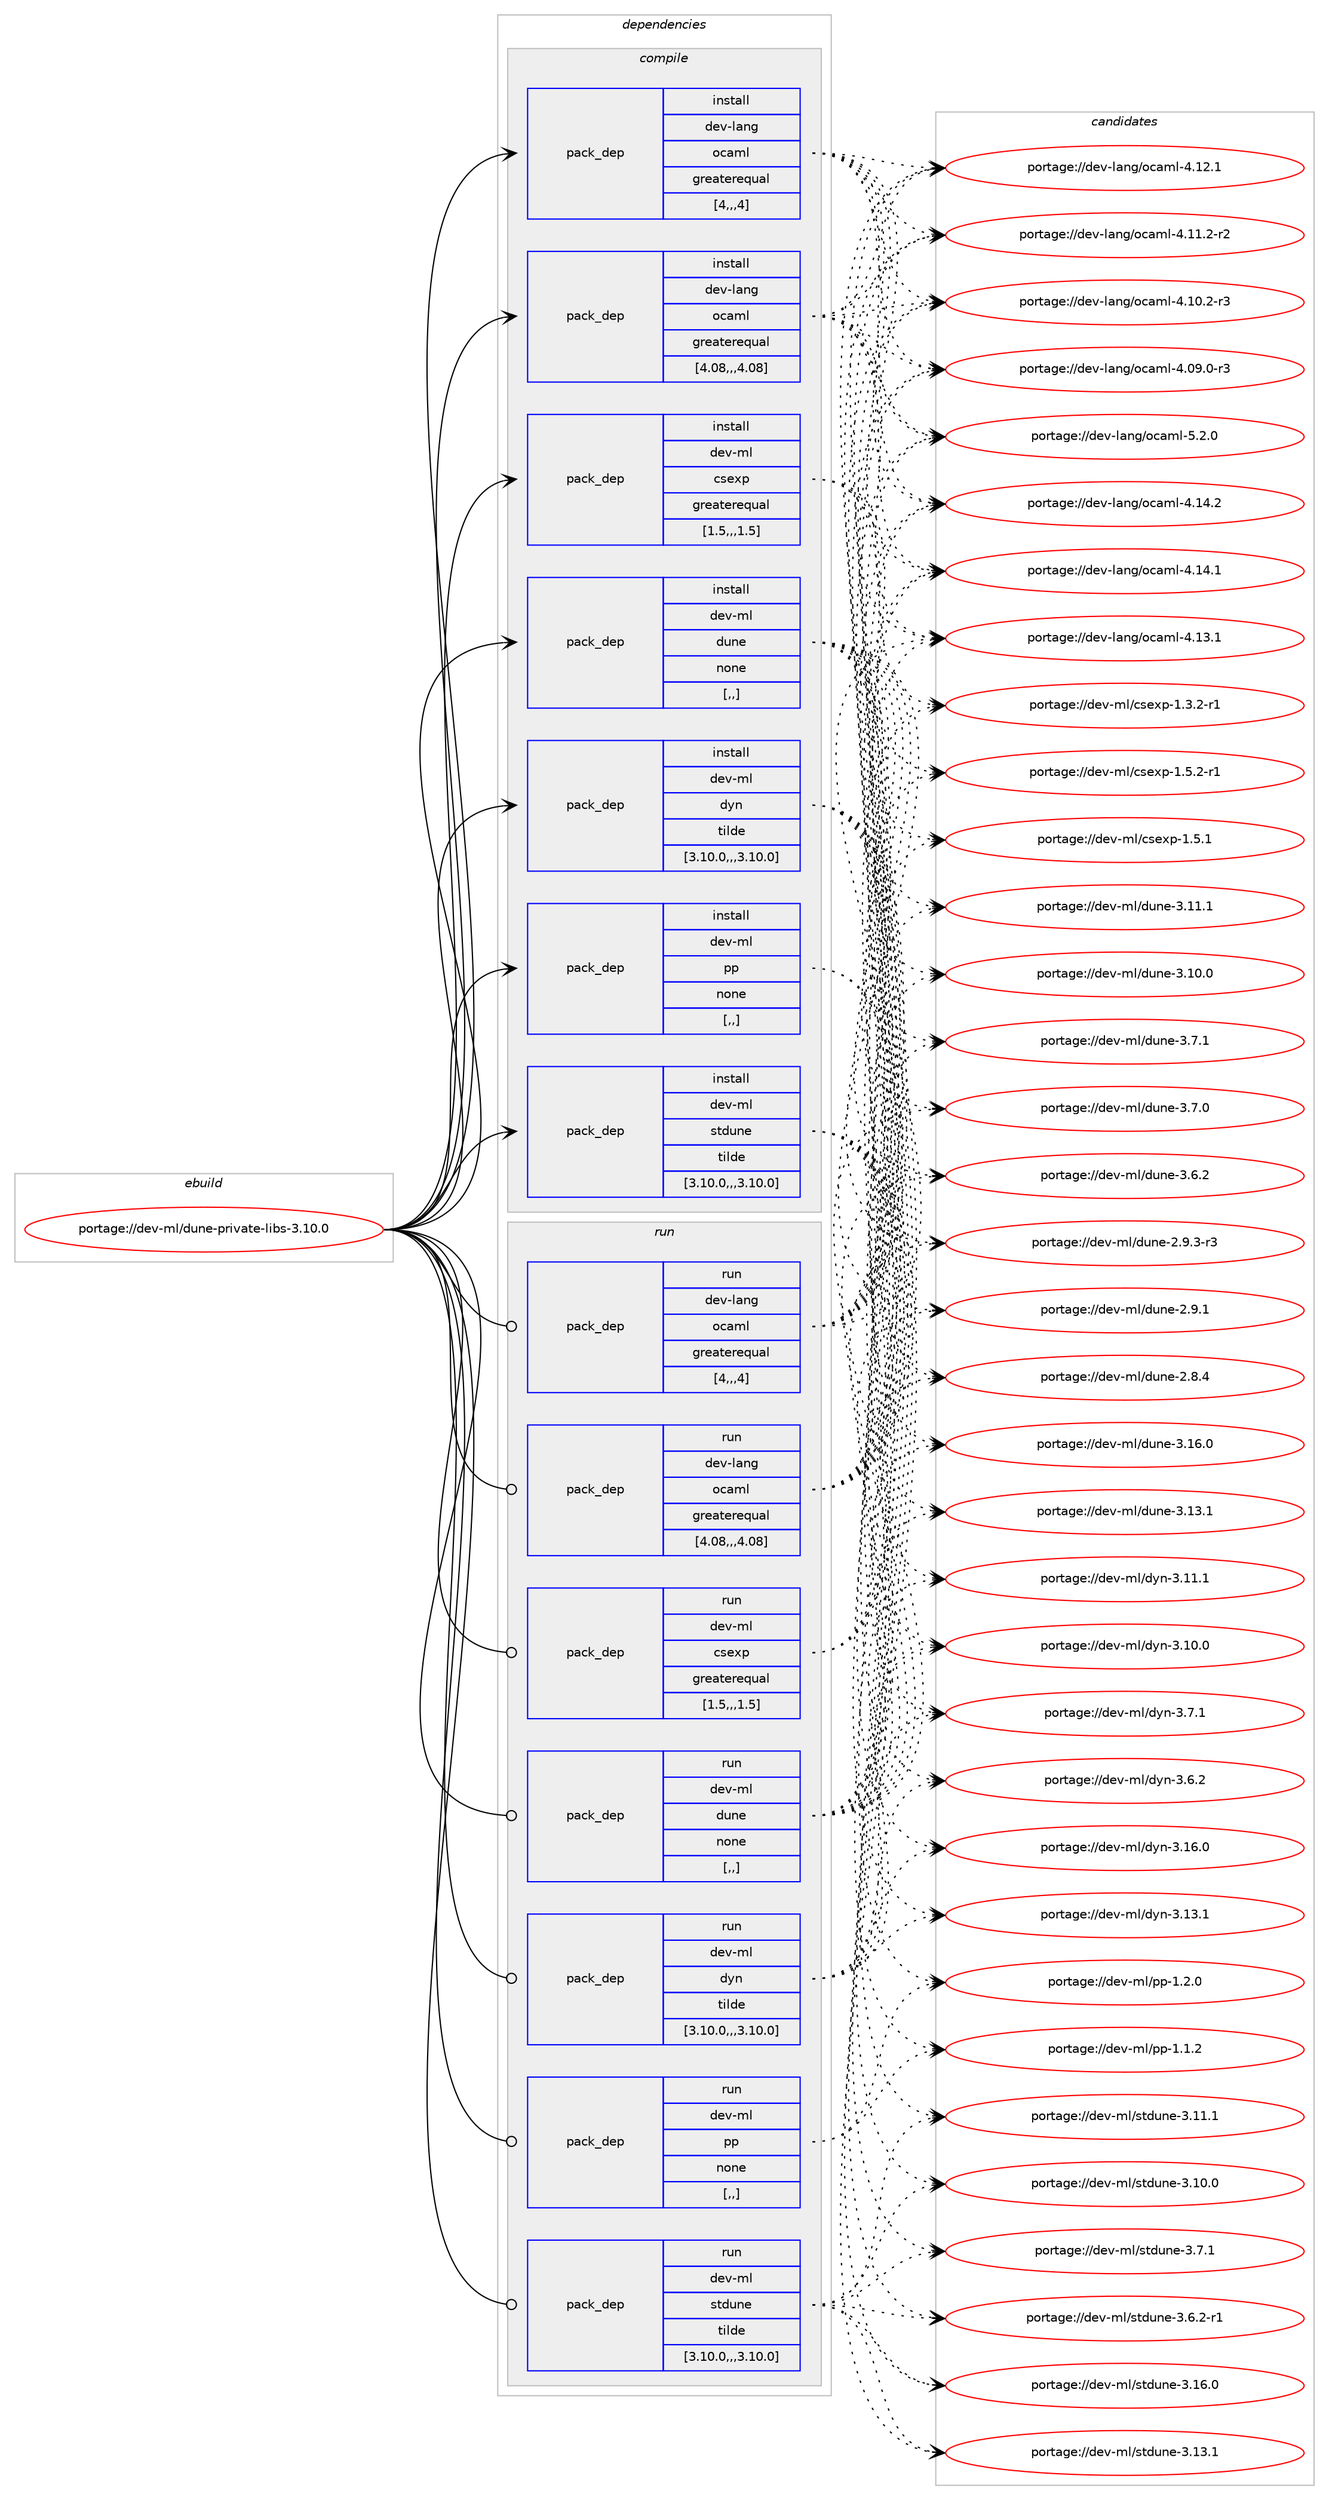 digraph prolog {

# *************
# Graph options
# *************

newrank=true;
concentrate=true;
compound=true;
graph [rankdir=LR,fontname=Helvetica,fontsize=10,ranksep=1.5];#, ranksep=2.5, nodesep=0.2];
edge  [arrowhead=vee];
node  [fontname=Helvetica,fontsize=10];

# **********
# The ebuild
# **********

subgraph cluster_leftcol {
color=gray;
rank=same;
label=<<i>ebuild</i>>;
id [label="portage://dev-ml/dune-private-libs-3.10.0", color=red, width=4, href="../dev-ml/dune-private-libs-3.10.0.svg"];
}

# ****************
# The dependencies
# ****************

subgraph cluster_midcol {
color=gray;
label=<<i>dependencies</i>>;
subgraph cluster_compile {
fillcolor="#eeeeee";
style=filled;
label=<<i>compile</i>>;
subgraph pack87511 {
dependency117716 [label=<<TABLE BORDER="0" CELLBORDER="1" CELLSPACING="0" CELLPADDING="4" WIDTH="220"><TR><TD ROWSPAN="6" CELLPADDING="30">pack_dep</TD></TR><TR><TD WIDTH="110">install</TD></TR><TR><TD>dev-lang</TD></TR><TR><TD>ocaml</TD></TR><TR><TD>greaterequal</TD></TR><TR><TD>[4,,,4]</TD></TR></TABLE>>, shape=none, color=blue];
}
id:e -> dependency117716:w [weight=20,style="solid",arrowhead="vee"];
subgraph pack87512 {
dependency117717 [label=<<TABLE BORDER="0" CELLBORDER="1" CELLSPACING="0" CELLPADDING="4" WIDTH="220"><TR><TD ROWSPAN="6" CELLPADDING="30">pack_dep</TD></TR><TR><TD WIDTH="110">install</TD></TR><TR><TD>dev-lang</TD></TR><TR><TD>ocaml</TD></TR><TR><TD>greaterequal</TD></TR><TR><TD>[4.08,,,4.08]</TD></TR></TABLE>>, shape=none, color=blue];
}
id:e -> dependency117717:w [weight=20,style="solid",arrowhead="vee"];
subgraph pack87513 {
dependency117718 [label=<<TABLE BORDER="0" CELLBORDER="1" CELLSPACING="0" CELLPADDING="4" WIDTH="220"><TR><TD ROWSPAN="6" CELLPADDING="30">pack_dep</TD></TR><TR><TD WIDTH="110">install</TD></TR><TR><TD>dev-ml</TD></TR><TR><TD>csexp</TD></TR><TR><TD>greaterequal</TD></TR><TR><TD>[1.5,,,1.5]</TD></TR></TABLE>>, shape=none, color=blue];
}
id:e -> dependency117718:w [weight=20,style="solid",arrowhead="vee"];
subgraph pack87514 {
dependency117719 [label=<<TABLE BORDER="0" CELLBORDER="1" CELLSPACING="0" CELLPADDING="4" WIDTH="220"><TR><TD ROWSPAN="6" CELLPADDING="30">pack_dep</TD></TR><TR><TD WIDTH="110">install</TD></TR><TR><TD>dev-ml</TD></TR><TR><TD>dune</TD></TR><TR><TD>none</TD></TR><TR><TD>[,,]</TD></TR></TABLE>>, shape=none, color=blue];
}
id:e -> dependency117719:w [weight=20,style="solid",arrowhead="vee"];
subgraph pack87515 {
dependency117720 [label=<<TABLE BORDER="0" CELLBORDER="1" CELLSPACING="0" CELLPADDING="4" WIDTH="220"><TR><TD ROWSPAN="6" CELLPADDING="30">pack_dep</TD></TR><TR><TD WIDTH="110">install</TD></TR><TR><TD>dev-ml</TD></TR><TR><TD>dyn</TD></TR><TR><TD>tilde</TD></TR><TR><TD>[3.10.0,,,3.10.0]</TD></TR></TABLE>>, shape=none, color=blue];
}
id:e -> dependency117720:w [weight=20,style="solid",arrowhead="vee"];
subgraph pack87516 {
dependency117721 [label=<<TABLE BORDER="0" CELLBORDER="1" CELLSPACING="0" CELLPADDING="4" WIDTH="220"><TR><TD ROWSPAN="6" CELLPADDING="30">pack_dep</TD></TR><TR><TD WIDTH="110">install</TD></TR><TR><TD>dev-ml</TD></TR><TR><TD>pp</TD></TR><TR><TD>none</TD></TR><TR><TD>[,,]</TD></TR></TABLE>>, shape=none, color=blue];
}
id:e -> dependency117721:w [weight=20,style="solid",arrowhead="vee"];
subgraph pack87517 {
dependency117722 [label=<<TABLE BORDER="0" CELLBORDER="1" CELLSPACING="0" CELLPADDING="4" WIDTH="220"><TR><TD ROWSPAN="6" CELLPADDING="30">pack_dep</TD></TR><TR><TD WIDTH="110">install</TD></TR><TR><TD>dev-ml</TD></TR><TR><TD>stdune</TD></TR><TR><TD>tilde</TD></TR><TR><TD>[3.10.0,,,3.10.0]</TD></TR></TABLE>>, shape=none, color=blue];
}
id:e -> dependency117722:w [weight=20,style="solid",arrowhead="vee"];
}
subgraph cluster_compileandrun {
fillcolor="#eeeeee";
style=filled;
label=<<i>compile and run</i>>;
}
subgraph cluster_run {
fillcolor="#eeeeee";
style=filled;
label=<<i>run</i>>;
subgraph pack87518 {
dependency117723 [label=<<TABLE BORDER="0" CELLBORDER="1" CELLSPACING="0" CELLPADDING="4" WIDTH="220"><TR><TD ROWSPAN="6" CELLPADDING="30">pack_dep</TD></TR><TR><TD WIDTH="110">run</TD></TR><TR><TD>dev-lang</TD></TR><TR><TD>ocaml</TD></TR><TR><TD>greaterequal</TD></TR><TR><TD>[4,,,4]</TD></TR></TABLE>>, shape=none, color=blue];
}
id:e -> dependency117723:w [weight=20,style="solid",arrowhead="odot"];
subgraph pack87519 {
dependency117724 [label=<<TABLE BORDER="0" CELLBORDER="1" CELLSPACING="0" CELLPADDING="4" WIDTH="220"><TR><TD ROWSPAN="6" CELLPADDING="30">pack_dep</TD></TR><TR><TD WIDTH="110">run</TD></TR><TR><TD>dev-lang</TD></TR><TR><TD>ocaml</TD></TR><TR><TD>greaterequal</TD></TR><TR><TD>[4.08,,,4.08]</TD></TR></TABLE>>, shape=none, color=blue];
}
id:e -> dependency117724:w [weight=20,style="solid",arrowhead="odot"];
subgraph pack87520 {
dependency117725 [label=<<TABLE BORDER="0" CELLBORDER="1" CELLSPACING="0" CELLPADDING="4" WIDTH="220"><TR><TD ROWSPAN="6" CELLPADDING="30">pack_dep</TD></TR><TR><TD WIDTH="110">run</TD></TR><TR><TD>dev-ml</TD></TR><TR><TD>csexp</TD></TR><TR><TD>greaterequal</TD></TR><TR><TD>[1.5,,,1.5]</TD></TR></TABLE>>, shape=none, color=blue];
}
id:e -> dependency117725:w [weight=20,style="solid",arrowhead="odot"];
subgraph pack87521 {
dependency117726 [label=<<TABLE BORDER="0" CELLBORDER="1" CELLSPACING="0" CELLPADDING="4" WIDTH="220"><TR><TD ROWSPAN="6" CELLPADDING="30">pack_dep</TD></TR><TR><TD WIDTH="110">run</TD></TR><TR><TD>dev-ml</TD></TR><TR><TD>dune</TD></TR><TR><TD>none</TD></TR><TR><TD>[,,]</TD></TR></TABLE>>, shape=none, color=blue];
}
id:e -> dependency117726:w [weight=20,style="solid",arrowhead="odot"];
subgraph pack87522 {
dependency117727 [label=<<TABLE BORDER="0" CELLBORDER="1" CELLSPACING="0" CELLPADDING="4" WIDTH="220"><TR><TD ROWSPAN="6" CELLPADDING="30">pack_dep</TD></TR><TR><TD WIDTH="110">run</TD></TR><TR><TD>dev-ml</TD></TR><TR><TD>dyn</TD></TR><TR><TD>tilde</TD></TR><TR><TD>[3.10.0,,,3.10.0]</TD></TR></TABLE>>, shape=none, color=blue];
}
id:e -> dependency117727:w [weight=20,style="solid",arrowhead="odot"];
subgraph pack87523 {
dependency117728 [label=<<TABLE BORDER="0" CELLBORDER="1" CELLSPACING="0" CELLPADDING="4" WIDTH="220"><TR><TD ROWSPAN="6" CELLPADDING="30">pack_dep</TD></TR><TR><TD WIDTH="110">run</TD></TR><TR><TD>dev-ml</TD></TR><TR><TD>pp</TD></TR><TR><TD>none</TD></TR><TR><TD>[,,]</TD></TR></TABLE>>, shape=none, color=blue];
}
id:e -> dependency117728:w [weight=20,style="solid",arrowhead="odot"];
subgraph pack87524 {
dependency117729 [label=<<TABLE BORDER="0" CELLBORDER="1" CELLSPACING="0" CELLPADDING="4" WIDTH="220"><TR><TD ROWSPAN="6" CELLPADDING="30">pack_dep</TD></TR><TR><TD WIDTH="110">run</TD></TR><TR><TD>dev-ml</TD></TR><TR><TD>stdune</TD></TR><TR><TD>tilde</TD></TR><TR><TD>[3.10.0,,,3.10.0]</TD></TR></TABLE>>, shape=none, color=blue];
}
id:e -> dependency117729:w [weight=20,style="solid",arrowhead="odot"];
}
}

# **************
# The candidates
# **************

subgraph cluster_choices {
rank=same;
color=gray;
label=<<i>candidates</i>>;

subgraph choice87511 {
color=black;
nodesep=1;
choice1001011184510897110103471119997109108455346504648 [label="portage://dev-lang/ocaml-5.2.0", color=red, width=4,href="../dev-lang/ocaml-5.2.0.svg"];
choice100101118451089711010347111999710910845524649524650 [label="portage://dev-lang/ocaml-4.14.2", color=red, width=4,href="../dev-lang/ocaml-4.14.2.svg"];
choice100101118451089711010347111999710910845524649524649 [label="portage://dev-lang/ocaml-4.14.1", color=red, width=4,href="../dev-lang/ocaml-4.14.1.svg"];
choice100101118451089711010347111999710910845524649514649 [label="portage://dev-lang/ocaml-4.13.1", color=red, width=4,href="../dev-lang/ocaml-4.13.1.svg"];
choice100101118451089711010347111999710910845524649504649 [label="portage://dev-lang/ocaml-4.12.1", color=red, width=4,href="../dev-lang/ocaml-4.12.1.svg"];
choice1001011184510897110103471119997109108455246494946504511450 [label="portage://dev-lang/ocaml-4.11.2-r2", color=red, width=4,href="../dev-lang/ocaml-4.11.2-r2.svg"];
choice1001011184510897110103471119997109108455246494846504511451 [label="portage://dev-lang/ocaml-4.10.2-r3", color=red, width=4,href="../dev-lang/ocaml-4.10.2-r3.svg"];
choice1001011184510897110103471119997109108455246485746484511451 [label="portage://dev-lang/ocaml-4.09.0-r3", color=red, width=4,href="../dev-lang/ocaml-4.09.0-r3.svg"];
dependency117716:e -> choice1001011184510897110103471119997109108455346504648:w [style=dotted,weight="100"];
dependency117716:e -> choice100101118451089711010347111999710910845524649524650:w [style=dotted,weight="100"];
dependency117716:e -> choice100101118451089711010347111999710910845524649524649:w [style=dotted,weight="100"];
dependency117716:e -> choice100101118451089711010347111999710910845524649514649:w [style=dotted,weight="100"];
dependency117716:e -> choice100101118451089711010347111999710910845524649504649:w [style=dotted,weight="100"];
dependency117716:e -> choice1001011184510897110103471119997109108455246494946504511450:w [style=dotted,weight="100"];
dependency117716:e -> choice1001011184510897110103471119997109108455246494846504511451:w [style=dotted,weight="100"];
dependency117716:e -> choice1001011184510897110103471119997109108455246485746484511451:w [style=dotted,weight="100"];
}
subgraph choice87512 {
color=black;
nodesep=1;
choice1001011184510897110103471119997109108455346504648 [label="portage://dev-lang/ocaml-5.2.0", color=red, width=4,href="../dev-lang/ocaml-5.2.0.svg"];
choice100101118451089711010347111999710910845524649524650 [label="portage://dev-lang/ocaml-4.14.2", color=red, width=4,href="../dev-lang/ocaml-4.14.2.svg"];
choice100101118451089711010347111999710910845524649524649 [label="portage://dev-lang/ocaml-4.14.1", color=red, width=4,href="../dev-lang/ocaml-4.14.1.svg"];
choice100101118451089711010347111999710910845524649514649 [label="portage://dev-lang/ocaml-4.13.1", color=red, width=4,href="../dev-lang/ocaml-4.13.1.svg"];
choice100101118451089711010347111999710910845524649504649 [label="portage://dev-lang/ocaml-4.12.1", color=red, width=4,href="../dev-lang/ocaml-4.12.1.svg"];
choice1001011184510897110103471119997109108455246494946504511450 [label="portage://dev-lang/ocaml-4.11.2-r2", color=red, width=4,href="../dev-lang/ocaml-4.11.2-r2.svg"];
choice1001011184510897110103471119997109108455246494846504511451 [label="portage://dev-lang/ocaml-4.10.2-r3", color=red, width=4,href="../dev-lang/ocaml-4.10.2-r3.svg"];
choice1001011184510897110103471119997109108455246485746484511451 [label="portage://dev-lang/ocaml-4.09.0-r3", color=red, width=4,href="../dev-lang/ocaml-4.09.0-r3.svg"];
dependency117717:e -> choice1001011184510897110103471119997109108455346504648:w [style=dotted,weight="100"];
dependency117717:e -> choice100101118451089711010347111999710910845524649524650:w [style=dotted,weight="100"];
dependency117717:e -> choice100101118451089711010347111999710910845524649524649:w [style=dotted,weight="100"];
dependency117717:e -> choice100101118451089711010347111999710910845524649514649:w [style=dotted,weight="100"];
dependency117717:e -> choice100101118451089711010347111999710910845524649504649:w [style=dotted,weight="100"];
dependency117717:e -> choice1001011184510897110103471119997109108455246494946504511450:w [style=dotted,weight="100"];
dependency117717:e -> choice1001011184510897110103471119997109108455246494846504511451:w [style=dotted,weight="100"];
dependency117717:e -> choice1001011184510897110103471119997109108455246485746484511451:w [style=dotted,weight="100"];
}
subgraph choice87513 {
color=black;
nodesep=1;
choice1001011184510910847991151011201124549465346504511449 [label="portage://dev-ml/csexp-1.5.2-r1", color=red, width=4,href="../dev-ml/csexp-1.5.2-r1.svg"];
choice100101118451091084799115101120112454946534649 [label="portage://dev-ml/csexp-1.5.1", color=red, width=4,href="../dev-ml/csexp-1.5.1.svg"];
choice1001011184510910847991151011201124549465146504511449 [label="portage://dev-ml/csexp-1.3.2-r1", color=red, width=4,href="../dev-ml/csexp-1.3.2-r1.svg"];
dependency117718:e -> choice1001011184510910847991151011201124549465346504511449:w [style=dotted,weight="100"];
dependency117718:e -> choice100101118451091084799115101120112454946534649:w [style=dotted,weight="100"];
dependency117718:e -> choice1001011184510910847991151011201124549465146504511449:w [style=dotted,weight="100"];
}
subgraph choice87514 {
color=black;
nodesep=1;
choice100101118451091084710011711010145514649544648 [label="portage://dev-ml/dune-3.16.0", color=red, width=4,href="../dev-ml/dune-3.16.0.svg"];
choice100101118451091084710011711010145514649514649 [label="portage://dev-ml/dune-3.13.1", color=red, width=4,href="../dev-ml/dune-3.13.1.svg"];
choice100101118451091084710011711010145514649494649 [label="portage://dev-ml/dune-3.11.1", color=red, width=4,href="../dev-ml/dune-3.11.1.svg"];
choice100101118451091084710011711010145514649484648 [label="portage://dev-ml/dune-3.10.0", color=red, width=4,href="../dev-ml/dune-3.10.0.svg"];
choice1001011184510910847100117110101455146554649 [label="portage://dev-ml/dune-3.7.1", color=red, width=4,href="../dev-ml/dune-3.7.1.svg"];
choice1001011184510910847100117110101455146554648 [label="portage://dev-ml/dune-3.7.0", color=red, width=4,href="../dev-ml/dune-3.7.0.svg"];
choice1001011184510910847100117110101455146544650 [label="portage://dev-ml/dune-3.6.2", color=red, width=4,href="../dev-ml/dune-3.6.2.svg"];
choice10010111845109108471001171101014550465746514511451 [label="portage://dev-ml/dune-2.9.3-r3", color=red, width=4,href="../dev-ml/dune-2.9.3-r3.svg"];
choice1001011184510910847100117110101455046574649 [label="portage://dev-ml/dune-2.9.1", color=red, width=4,href="../dev-ml/dune-2.9.1.svg"];
choice1001011184510910847100117110101455046564652 [label="portage://dev-ml/dune-2.8.4", color=red, width=4,href="../dev-ml/dune-2.8.4.svg"];
dependency117719:e -> choice100101118451091084710011711010145514649544648:w [style=dotted,weight="100"];
dependency117719:e -> choice100101118451091084710011711010145514649514649:w [style=dotted,weight="100"];
dependency117719:e -> choice100101118451091084710011711010145514649494649:w [style=dotted,weight="100"];
dependency117719:e -> choice100101118451091084710011711010145514649484648:w [style=dotted,weight="100"];
dependency117719:e -> choice1001011184510910847100117110101455146554649:w [style=dotted,weight="100"];
dependency117719:e -> choice1001011184510910847100117110101455146554648:w [style=dotted,weight="100"];
dependency117719:e -> choice1001011184510910847100117110101455146544650:w [style=dotted,weight="100"];
dependency117719:e -> choice10010111845109108471001171101014550465746514511451:w [style=dotted,weight="100"];
dependency117719:e -> choice1001011184510910847100117110101455046574649:w [style=dotted,weight="100"];
dependency117719:e -> choice1001011184510910847100117110101455046564652:w [style=dotted,weight="100"];
}
subgraph choice87515 {
color=black;
nodesep=1;
choice100101118451091084710012111045514649544648 [label="portage://dev-ml/dyn-3.16.0", color=red, width=4,href="../dev-ml/dyn-3.16.0.svg"];
choice100101118451091084710012111045514649514649 [label="portage://dev-ml/dyn-3.13.1", color=red, width=4,href="../dev-ml/dyn-3.13.1.svg"];
choice100101118451091084710012111045514649494649 [label="portage://dev-ml/dyn-3.11.1", color=red, width=4,href="../dev-ml/dyn-3.11.1.svg"];
choice100101118451091084710012111045514649484648 [label="portage://dev-ml/dyn-3.10.0", color=red, width=4,href="../dev-ml/dyn-3.10.0.svg"];
choice1001011184510910847100121110455146554649 [label="portage://dev-ml/dyn-3.7.1", color=red, width=4,href="../dev-ml/dyn-3.7.1.svg"];
choice1001011184510910847100121110455146544650 [label="portage://dev-ml/dyn-3.6.2", color=red, width=4,href="../dev-ml/dyn-3.6.2.svg"];
dependency117720:e -> choice100101118451091084710012111045514649544648:w [style=dotted,weight="100"];
dependency117720:e -> choice100101118451091084710012111045514649514649:w [style=dotted,weight="100"];
dependency117720:e -> choice100101118451091084710012111045514649494649:w [style=dotted,weight="100"];
dependency117720:e -> choice100101118451091084710012111045514649484648:w [style=dotted,weight="100"];
dependency117720:e -> choice1001011184510910847100121110455146554649:w [style=dotted,weight="100"];
dependency117720:e -> choice1001011184510910847100121110455146544650:w [style=dotted,weight="100"];
}
subgraph choice87516 {
color=black;
nodesep=1;
choice1001011184510910847112112454946504648 [label="portage://dev-ml/pp-1.2.0", color=red, width=4,href="../dev-ml/pp-1.2.0.svg"];
choice1001011184510910847112112454946494650 [label="portage://dev-ml/pp-1.1.2", color=red, width=4,href="../dev-ml/pp-1.1.2.svg"];
dependency117721:e -> choice1001011184510910847112112454946504648:w [style=dotted,weight="100"];
dependency117721:e -> choice1001011184510910847112112454946494650:w [style=dotted,weight="100"];
}
subgraph choice87517 {
color=black;
nodesep=1;
choice100101118451091084711511610011711010145514649544648 [label="portage://dev-ml/stdune-3.16.0", color=red, width=4,href="../dev-ml/stdune-3.16.0.svg"];
choice100101118451091084711511610011711010145514649514649 [label="portage://dev-ml/stdune-3.13.1", color=red, width=4,href="../dev-ml/stdune-3.13.1.svg"];
choice100101118451091084711511610011711010145514649494649 [label="portage://dev-ml/stdune-3.11.1", color=red, width=4,href="../dev-ml/stdune-3.11.1.svg"];
choice100101118451091084711511610011711010145514649484648 [label="portage://dev-ml/stdune-3.10.0", color=red, width=4,href="../dev-ml/stdune-3.10.0.svg"];
choice1001011184510910847115116100117110101455146554649 [label="portage://dev-ml/stdune-3.7.1", color=red, width=4,href="../dev-ml/stdune-3.7.1.svg"];
choice10010111845109108471151161001171101014551465446504511449 [label="portage://dev-ml/stdune-3.6.2-r1", color=red, width=4,href="../dev-ml/stdune-3.6.2-r1.svg"];
dependency117722:e -> choice100101118451091084711511610011711010145514649544648:w [style=dotted,weight="100"];
dependency117722:e -> choice100101118451091084711511610011711010145514649514649:w [style=dotted,weight="100"];
dependency117722:e -> choice100101118451091084711511610011711010145514649494649:w [style=dotted,weight="100"];
dependency117722:e -> choice100101118451091084711511610011711010145514649484648:w [style=dotted,weight="100"];
dependency117722:e -> choice1001011184510910847115116100117110101455146554649:w [style=dotted,weight="100"];
dependency117722:e -> choice10010111845109108471151161001171101014551465446504511449:w [style=dotted,weight="100"];
}
subgraph choice87518 {
color=black;
nodesep=1;
choice1001011184510897110103471119997109108455346504648 [label="portage://dev-lang/ocaml-5.2.0", color=red, width=4,href="../dev-lang/ocaml-5.2.0.svg"];
choice100101118451089711010347111999710910845524649524650 [label="portage://dev-lang/ocaml-4.14.2", color=red, width=4,href="../dev-lang/ocaml-4.14.2.svg"];
choice100101118451089711010347111999710910845524649524649 [label="portage://dev-lang/ocaml-4.14.1", color=red, width=4,href="../dev-lang/ocaml-4.14.1.svg"];
choice100101118451089711010347111999710910845524649514649 [label="portage://dev-lang/ocaml-4.13.1", color=red, width=4,href="../dev-lang/ocaml-4.13.1.svg"];
choice100101118451089711010347111999710910845524649504649 [label="portage://dev-lang/ocaml-4.12.1", color=red, width=4,href="../dev-lang/ocaml-4.12.1.svg"];
choice1001011184510897110103471119997109108455246494946504511450 [label="portage://dev-lang/ocaml-4.11.2-r2", color=red, width=4,href="../dev-lang/ocaml-4.11.2-r2.svg"];
choice1001011184510897110103471119997109108455246494846504511451 [label="portage://dev-lang/ocaml-4.10.2-r3", color=red, width=4,href="../dev-lang/ocaml-4.10.2-r3.svg"];
choice1001011184510897110103471119997109108455246485746484511451 [label="portage://dev-lang/ocaml-4.09.0-r3", color=red, width=4,href="../dev-lang/ocaml-4.09.0-r3.svg"];
dependency117723:e -> choice1001011184510897110103471119997109108455346504648:w [style=dotted,weight="100"];
dependency117723:e -> choice100101118451089711010347111999710910845524649524650:w [style=dotted,weight="100"];
dependency117723:e -> choice100101118451089711010347111999710910845524649524649:w [style=dotted,weight="100"];
dependency117723:e -> choice100101118451089711010347111999710910845524649514649:w [style=dotted,weight="100"];
dependency117723:e -> choice100101118451089711010347111999710910845524649504649:w [style=dotted,weight="100"];
dependency117723:e -> choice1001011184510897110103471119997109108455246494946504511450:w [style=dotted,weight="100"];
dependency117723:e -> choice1001011184510897110103471119997109108455246494846504511451:w [style=dotted,weight="100"];
dependency117723:e -> choice1001011184510897110103471119997109108455246485746484511451:w [style=dotted,weight="100"];
}
subgraph choice87519 {
color=black;
nodesep=1;
choice1001011184510897110103471119997109108455346504648 [label="portage://dev-lang/ocaml-5.2.0", color=red, width=4,href="../dev-lang/ocaml-5.2.0.svg"];
choice100101118451089711010347111999710910845524649524650 [label="portage://dev-lang/ocaml-4.14.2", color=red, width=4,href="../dev-lang/ocaml-4.14.2.svg"];
choice100101118451089711010347111999710910845524649524649 [label="portage://dev-lang/ocaml-4.14.1", color=red, width=4,href="../dev-lang/ocaml-4.14.1.svg"];
choice100101118451089711010347111999710910845524649514649 [label="portage://dev-lang/ocaml-4.13.1", color=red, width=4,href="../dev-lang/ocaml-4.13.1.svg"];
choice100101118451089711010347111999710910845524649504649 [label="portage://dev-lang/ocaml-4.12.1", color=red, width=4,href="../dev-lang/ocaml-4.12.1.svg"];
choice1001011184510897110103471119997109108455246494946504511450 [label="portage://dev-lang/ocaml-4.11.2-r2", color=red, width=4,href="../dev-lang/ocaml-4.11.2-r2.svg"];
choice1001011184510897110103471119997109108455246494846504511451 [label="portage://dev-lang/ocaml-4.10.2-r3", color=red, width=4,href="../dev-lang/ocaml-4.10.2-r3.svg"];
choice1001011184510897110103471119997109108455246485746484511451 [label="portage://dev-lang/ocaml-4.09.0-r3", color=red, width=4,href="../dev-lang/ocaml-4.09.0-r3.svg"];
dependency117724:e -> choice1001011184510897110103471119997109108455346504648:w [style=dotted,weight="100"];
dependency117724:e -> choice100101118451089711010347111999710910845524649524650:w [style=dotted,weight="100"];
dependency117724:e -> choice100101118451089711010347111999710910845524649524649:w [style=dotted,weight="100"];
dependency117724:e -> choice100101118451089711010347111999710910845524649514649:w [style=dotted,weight="100"];
dependency117724:e -> choice100101118451089711010347111999710910845524649504649:w [style=dotted,weight="100"];
dependency117724:e -> choice1001011184510897110103471119997109108455246494946504511450:w [style=dotted,weight="100"];
dependency117724:e -> choice1001011184510897110103471119997109108455246494846504511451:w [style=dotted,weight="100"];
dependency117724:e -> choice1001011184510897110103471119997109108455246485746484511451:w [style=dotted,weight="100"];
}
subgraph choice87520 {
color=black;
nodesep=1;
choice1001011184510910847991151011201124549465346504511449 [label="portage://dev-ml/csexp-1.5.2-r1", color=red, width=4,href="../dev-ml/csexp-1.5.2-r1.svg"];
choice100101118451091084799115101120112454946534649 [label="portage://dev-ml/csexp-1.5.1", color=red, width=4,href="../dev-ml/csexp-1.5.1.svg"];
choice1001011184510910847991151011201124549465146504511449 [label="portage://dev-ml/csexp-1.3.2-r1", color=red, width=4,href="../dev-ml/csexp-1.3.2-r1.svg"];
dependency117725:e -> choice1001011184510910847991151011201124549465346504511449:w [style=dotted,weight="100"];
dependency117725:e -> choice100101118451091084799115101120112454946534649:w [style=dotted,weight="100"];
dependency117725:e -> choice1001011184510910847991151011201124549465146504511449:w [style=dotted,weight="100"];
}
subgraph choice87521 {
color=black;
nodesep=1;
choice100101118451091084710011711010145514649544648 [label="portage://dev-ml/dune-3.16.0", color=red, width=4,href="../dev-ml/dune-3.16.0.svg"];
choice100101118451091084710011711010145514649514649 [label="portage://dev-ml/dune-3.13.1", color=red, width=4,href="../dev-ml/dune-3.13.1.svg"];
choice100101118451091084710011711010145514649494649 [label="portage://dev-ml/dune-3.11.1", color=red, width=4,href="../dev-ml/dune-3.11.1.svg"];
choice100101118451091084710011711010145514649484648 [label="portage://dev-ml/dune-3.10.0", color=red, width=4,href="../dev-ml/dune-3.10.0.svg"];
choice1001011184510910847100117110101455146554649 [label="portage://dev-ml/dune-3.7.1", color=red, width=4,href="../dev-ml/dune-3.7.1.svg"];
choice1001011184510910847100117110101455146554648 [label="portage://dev-ml/dune-3.7.0", color=red, width=4,href="../dev-ml/dune-3.7.0.svg"];
choice1001011184510910847100117110101455146544650 [label="portage://dev-ml/dune-3.6.2", color=red, width=4,href="../dev-ml/dune-3.6.2.svg"];
choice10010111845109108471001171101014550465746514511451 [label="portage://dev-ml/dune-2.9.3-r3", color=red, width=4,href="../dev-ml/dune-2.9.3-r3.svg"];
choice1001011184510910847100117110101455046574649 [label="portage://dev-ml/dune-2.9.1", color=red, width=4,href="../dev-ml/dune-2.9.1.svg"];
choice1001011184510910847100117110101455046564652 [label="portage://dev-ml/dune-2.8.4", color=red, width=4,href="../dev-ml/dune-2.8.4.svg"];
dependency117726:e -> choice100101118451091084710011711010145514649544648:w [style=dotted,weight="100"];
dependency117726:e -> choice100101118451091084710011711010145514649514649:w [style=dotted,weight="100"];
dependency117726:e -> choice100101118451091084710011711010145514649494649:w [style=dotted,weight="100"];
dependency117726:e -> choice100101118451091084710011711010145514649484648:w [style=dotted,weight="100"];
dependency117726:e -> choice1001011184510910847100117110101455146554649:w [style=dotted,weight="100"];
dependency117726:e -> choice1001011184510910847100117110101455146554648:w [style=dotted,weight="100"];
dependency117726:e -> choice1001011184510910847100117110101455146544650:w [style=dotted,weight="100"];
dependency117726:e -> choice10010111845109108471001171101014550465746514511451:w [style=dotted,weight="100"];
dependency117726:e -> choice1001011184510910847100117110101455046574649:w [style=dotted,weight="100"];
dependency117726:e -> choice1001011184510910847100117110101455046564652:w [style=dotted,weight="100"];
}
subgraph choice87522 {
color=black;
nodesep=1;
choice100101118451091084710012111045514649544648 [label="portage://dev-ml/dyn-3.16.0", color=red, width=4,href="../dev-ml/dyn-3.16.0.svg"];
choice100101118451091084710012111045514649514649 [label="portage://dev-ml/dyn-3.13.1", color=red, width=4,href="../dev-ml/dyn-3.13.1.svg"];
choice100101118451091084710012111045514649494649 [label="portage://dev-ml/dyn-3.11.1", color=red, width=4,href="../dev-ml/dyn-3.11.1.svg"];
choice100101118451091084710012111045514649484648 [label="portage://dev-ml/dyn-3.10.0", color=red, width=4,href="../dev-ml/dyn-3.10.0.svg"];
choice1001011184510910847100121110455146554649 [label="portage://dev-ml/dyn-3.7.1", color=red, width=4,href="../dev-ml/dyn-3.7.1.svg"];
choice1001011184510910847100121110455146544650 [label="portage://dev-ml/dyn-3.6.2", color=red, width=4,href="../dev-ml/dyn-3.6.2.svg"];
dependency117727:e -> choice100101118451091084710012111045514649544648:w [style=dotted,weight="100"];
dependency117727:e -> choice100101118451091084710012111045514649514649:w [style=dotted,weight="100"];
dependency117727:e -> choice100101118451091084710012111045514649494649:w [style=dotted,weight="100"];
dependency117727:e -> choice100101118451091084710012111045514649484648:w [style=dotted,weight="100"];
dependency117727:e -> choice1001011184510910847100121110455146554649:w [style=dotted,weight="100"];
dependency117727:e -> choice1001011184510910847100121110455146544650:w [style=dotted,weight="100"];
}
subgraph choice87523 {
color=black;
nodesep=1;
choice1001011184510910847112112454946504648 [label="portage://dev-ml/pp-1.2.0", color=red, width=4,href="../dev-ml/pp-1.2.0.svg"];
choice1001011184510910847112112454946494650 [label="portage://dev-ml/pp-1.1.2", color=red, width=4,href="../dev-ml/pp-1.1.2.svg"];
dependency117728:e -> choice1001011184510910847112112454946504648:w [style=dotted,weight="100"];
dependency117728:e -> choice1001011184510910847112112454946494650:w [style=dotted,weight="100"];
}
subgraph choice87524 {
color=black;
nodesep=1;
choice100101118451091084711511610011711010145514649544648 [label="portage://dev-ml/stdune-3.16.0", color=red, width=4,href="../dev-ml/stdune-3.16.0.svg"];
choice100101118451091084711511610011711010145514649514649 [label="portage://dev-ml/stdune-3.13.1", color=red, width=4,href="../dev-ml/stdune-3.13.1.svg"];
choice100101118451091084711511610011711010145514649494649 [label="portage://dev-ml/stdune-3.11.1", color=red, width=4,href="../dev-ml/stdune-3.11.1.svg"];
choice100101118451091084711511610011711010145514649484648 [label="portage://dev-ml/stdune-3.10.0", color=red, width=4,href="../dev-ml/stdune-3.10.0.svg"];
choice1001011184510910847115116100117110101455146554649 [label="portage://dev-ml/stdune-3.7.1", color=red, width=4,href="../dev-ml/stdune-3.7.1.svg"];
choice10010111845109108471151161001171101014551465446504511449 [label="portage://dev-ml/stdune-3.6.2-r1", color=red, width=4,href="../dev-ml/stdune-3.6.2-r1.svg"];
dependency117729:e -> choice100101118451091084711511610011711010145514649544648:w [style=dotted,weight="100"];
dependency117729:e -> choice100101118451091084711511610011711010145514649514649:w [style=dotted,weight="100"];
dependency117729:e -> choice100101118451091084711511610011711010145514649494649:w [style=dotted,weight="100"];
dependency117729:e -> choice100101118451091084711511610011711010145514649484648:w [style=dotted,weight="100"];
dependency117729:e -> choice1001011184510910847115116100117110101455146554649:w [style=dotted,weight="100"];
dependency117729:e -> choice10010111845109108471151161001171101014551465446504511449:w [style=dotted,weight="100"];
}
}

}
